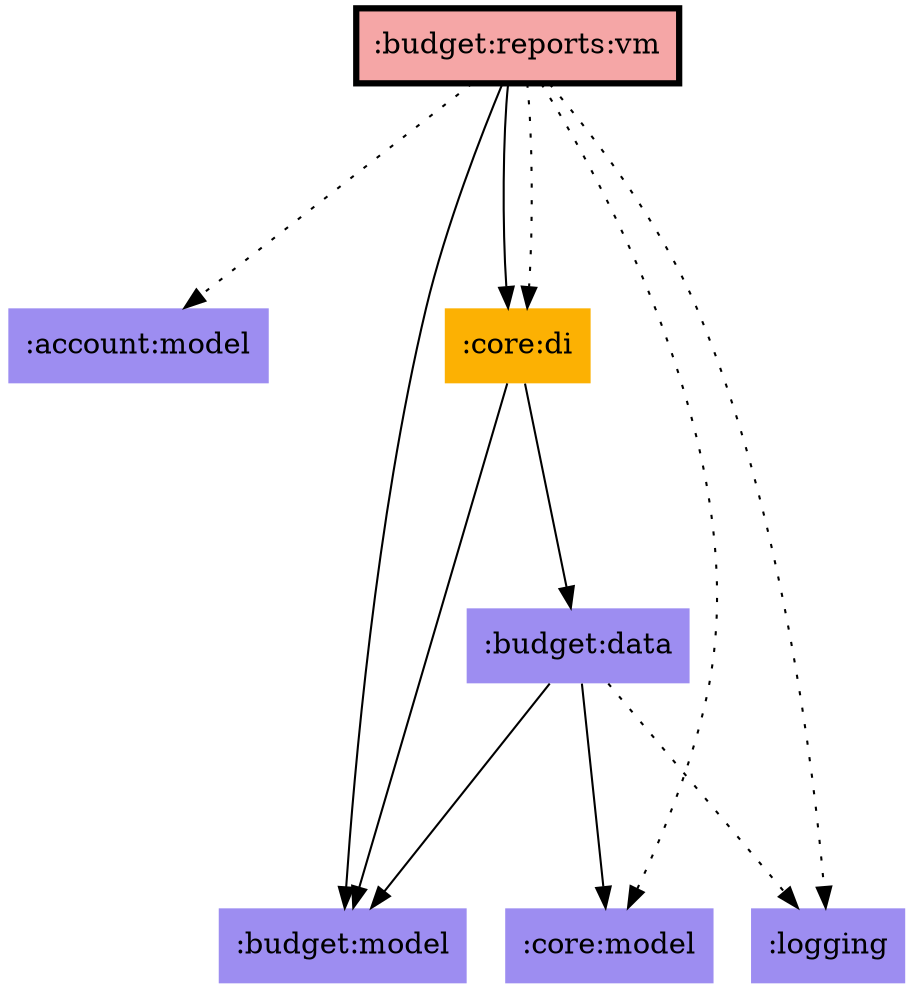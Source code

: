 digraph {
edge ["dir"="forward"]
graph ["dpi"="100","fontsize"="30","ranksep"="1.5","rankdir"="TB"]
node ["style"="filled"]
":account:model" ["fillcolor"="#9D8DF1","shape"="none"]
":budget:data" ["fillcolor"="#9D8DF1","shape"="none"]
":budget:model" ["fillcolor"="#9D8DF1","shape"="none"]
":budget:reports:vm" ["fillcolor"="#F5A6A6","color"="black","penwidth"="3","shape"="box"]
":core:di" ["fillcolor"="#FCB103","shape"="none"]
":core:model" ["fillcolor"="#9D8DF1","shape"="none"]
":logging" ["fillcolor"="#9D8DF1","shape"="none"]
":budget:data" -> ":budget:model"
":budget:data" -> ":core:model"
":budget:data" -> ":logging" ["style"="dotted"]
":budget:reports:vm" -> ":account:model" ["style"="dotted"]
":budget:reports:vm" -> ":budget:model"
":budget:reports:vm" -> ":core:di"
":budget:reports:vm" -> ":core:di" ["style"="dotted"]
":budget:reports:vm" -> ":core:model" ["style"="dotted"]
":budget:reports:vm" -> ":logging" ["style"="dotted"]
":core:di" -> ":budget:data"
":core:di" -> ":budget:model"
}
